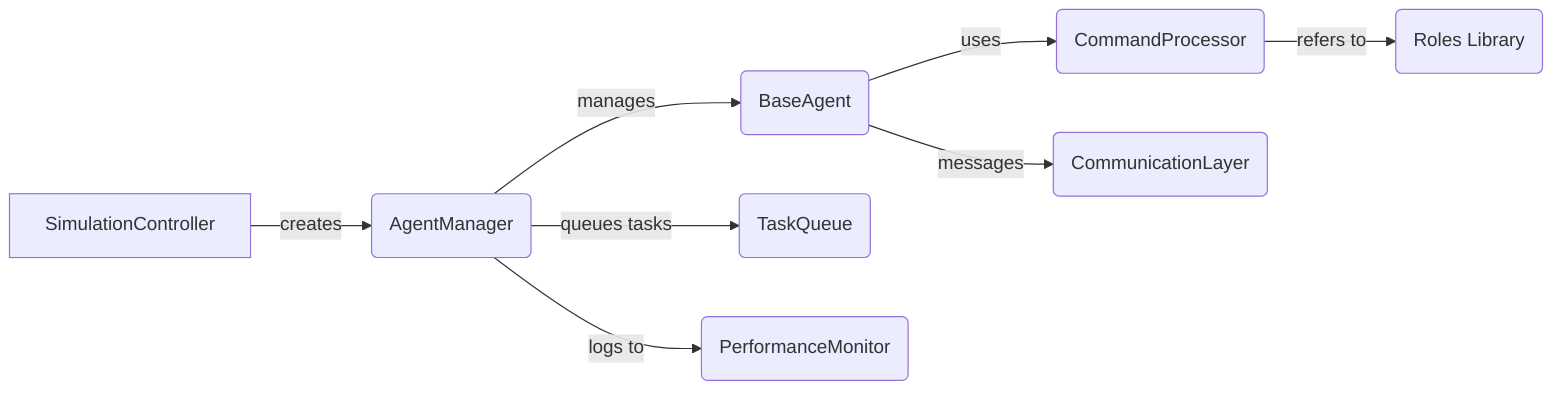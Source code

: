 flowchart LR
    A[SimulationController] -->|creates| B(AgentManager)
    B -->|manages| C(BaseAgent)
    B -->|queues tasks| D(TaskQueue)
    B -->|logs to| F(PerformanceMonitor)
    C -->|uses| E(CommandProcessor)
    C -->|messages| G(CommunicationLayer)
    E -->|refers to| H(Roles Library)